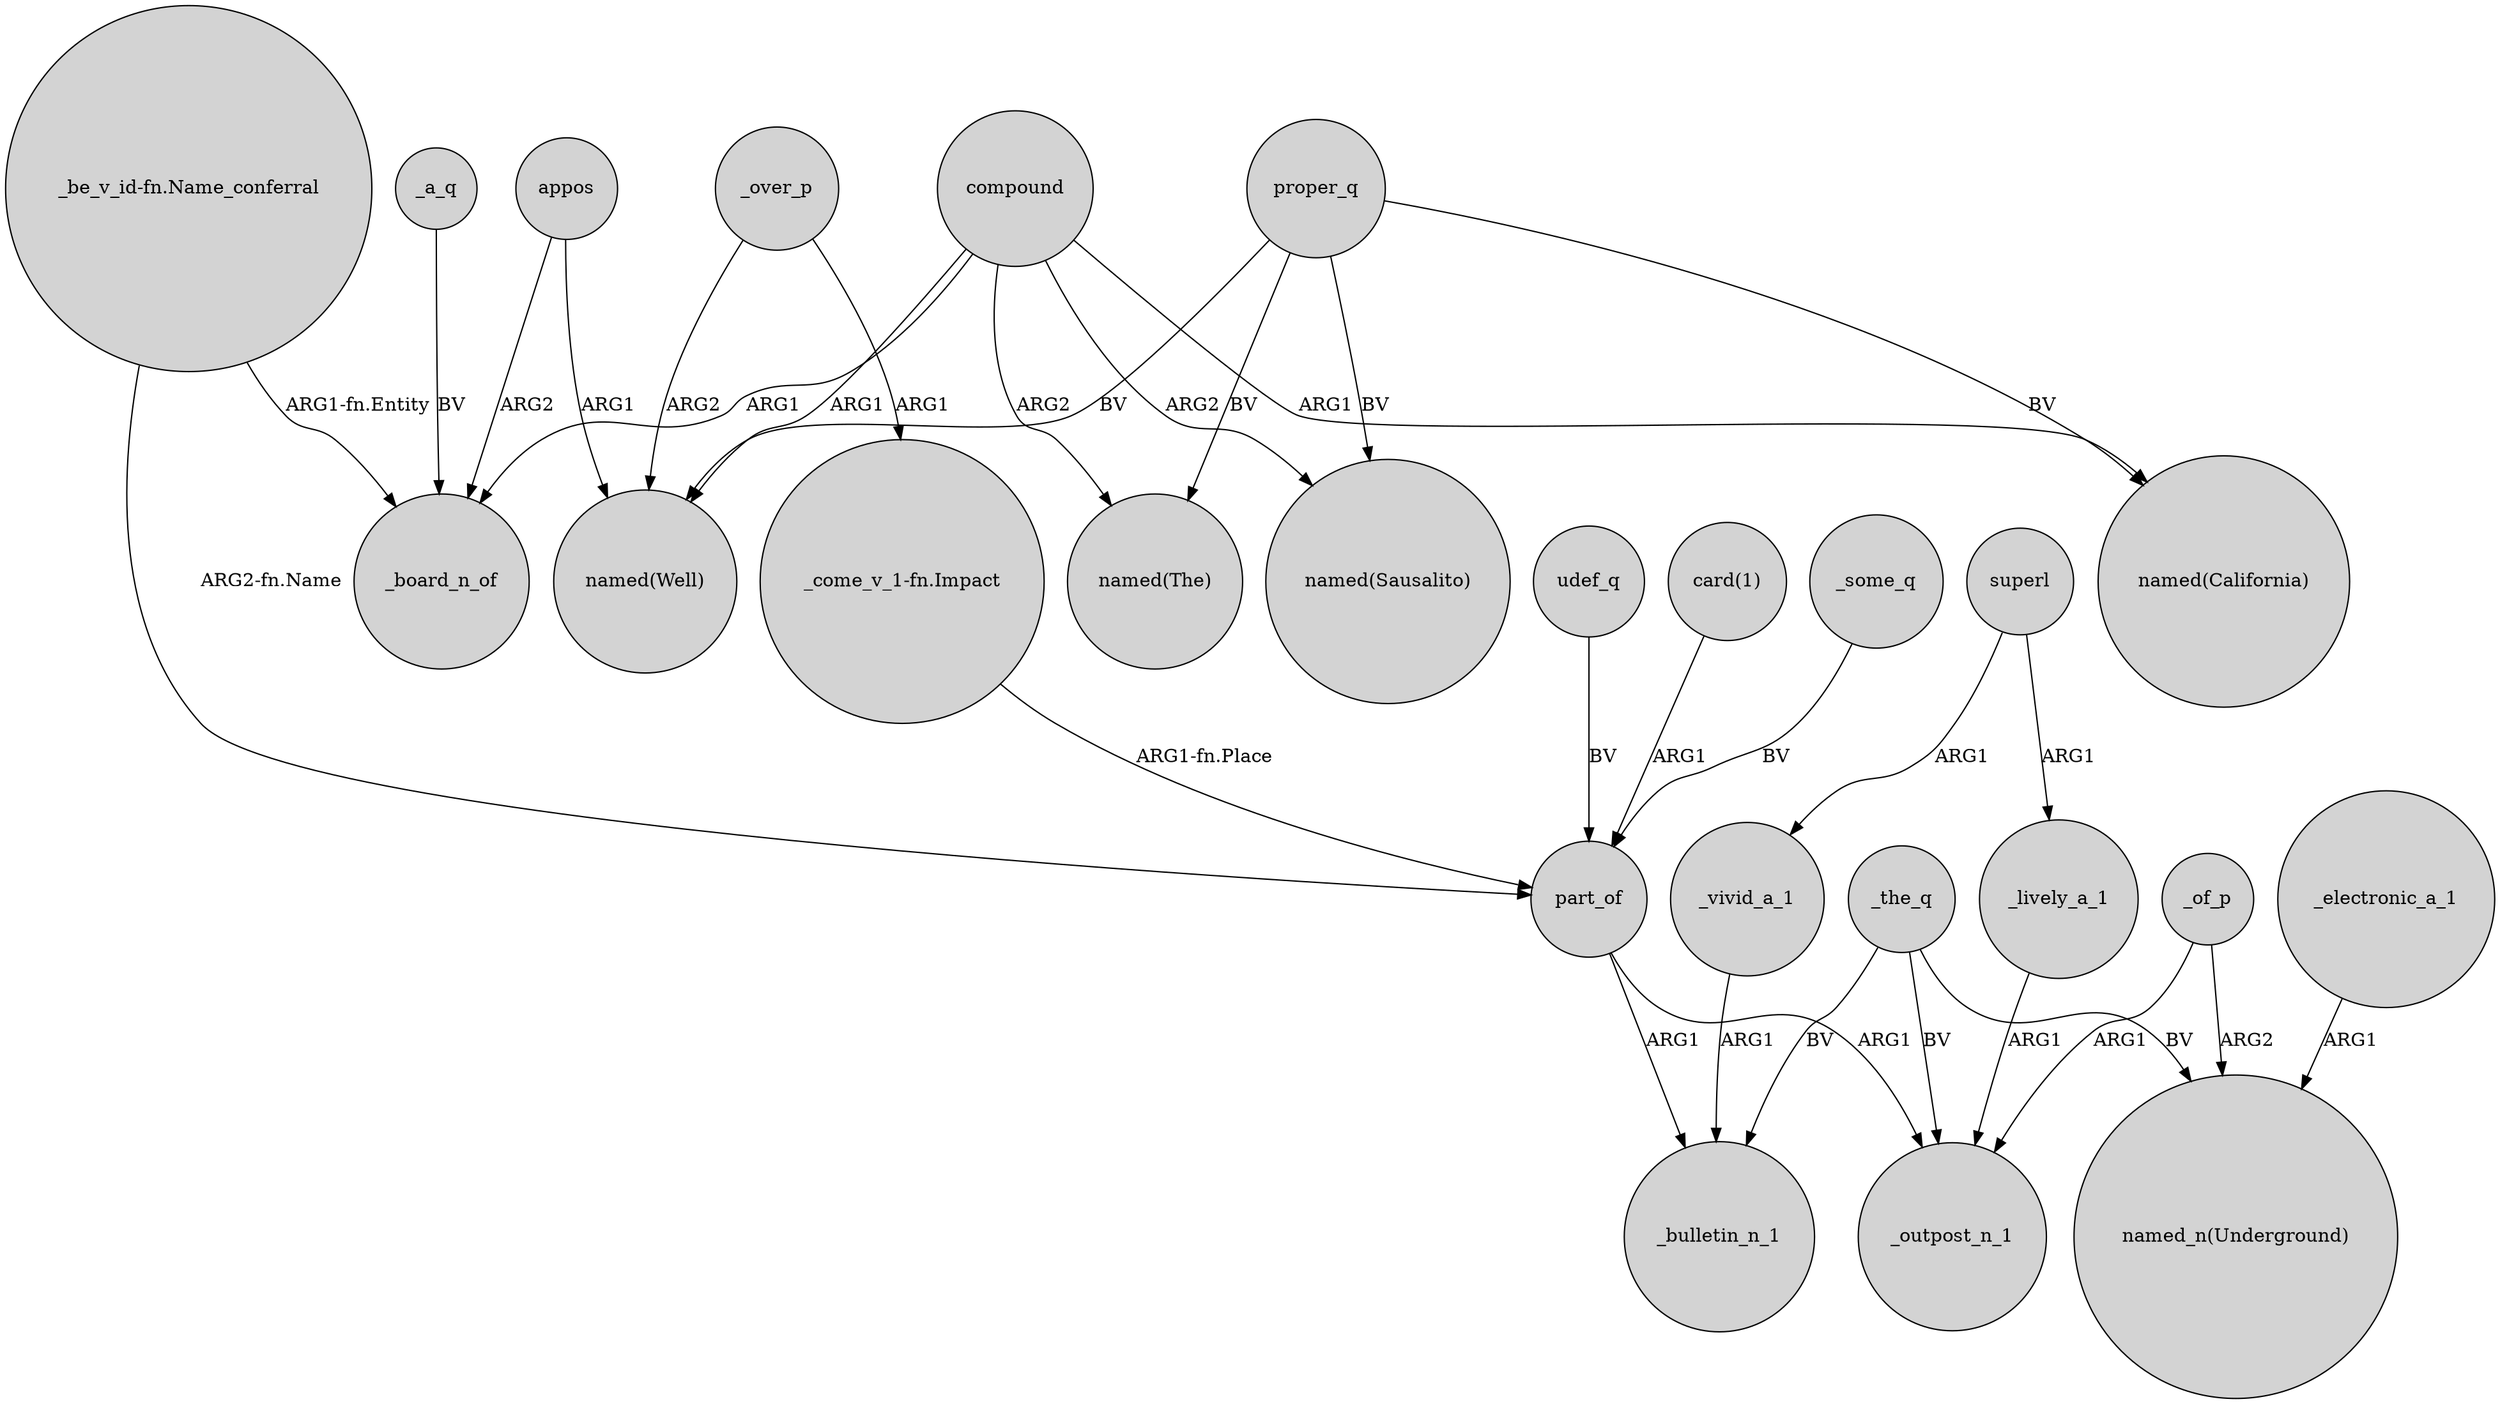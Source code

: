 digraph {
	node [shape=circle style=filled]
	"_be_v_id-fn.Name_conferral" -> _board_n_of [label="ARG1-fn.Entity"]
	_vivid_a_1 -> _bulletin_n_1 [label=ARG1]
	udef_q -> part_of [label=BV]
	part_of -> _bulletin_n_1 [label=ARG1]
	_the_q -> _bulletin_n_1 [label=BV]
	_the_q -> _outpost_n_1 [label=BV]
	superl -> _vivid_a_1 [label=ARG1]
	_of_p -> "named_n(Underground)" [label=ARG2]
	"card(1)" -> part_of [label=ARG1]
	appos -> _board_n_of [label=ARG2]
	_the_q -> "named_n(Underground)" [label=BV]
	"_be_v_id-fn.Name_conferral" -> part_of [label="ARG2-fn.Name"]
	proper_q -> "named(The)" [label=BV]
	compound -> _board_n_of [label=ARG1]
	compound -> "named(Well)" [label=ARG1]
	_electronic_a_1 -> "named_n(Underground)" [label=ARG1]
	_some_q -> part_of [label=BV]
	compound -> "named(Sausalito)" [label=ARG2]
	_a_q -> _board_n_of [label=BV]
	appos -> "named(Well)" [label=ARG1]
	"_come_v_1-fn.Impact" -> part_of [label="ARG1-fn.Place"]
	compound -> "named(The)" [label=ARG2]
	proper_q -> "named(Sausalito)" [label=BV]
	compound -> "named(California)" [label=ARG1]
	proper_q -> "named(California)" [label=BV]
	_of_p -> _outpost_n_1 [label=ARG1]
	superl -> _lively_a_1 [label=ARG1]
	part_of -> _outpost_n_1 [label=ARG1]
	_lively_a_1 -> _outpost_n_1 [label=ARG1]
	_over_p -> "named(Well)" [label=ARG2]
	proper_q -> "named(Well)" [label=BV]
	_over_p -> "_come_v_1-fn.Impact" [label=ARG1]
}
